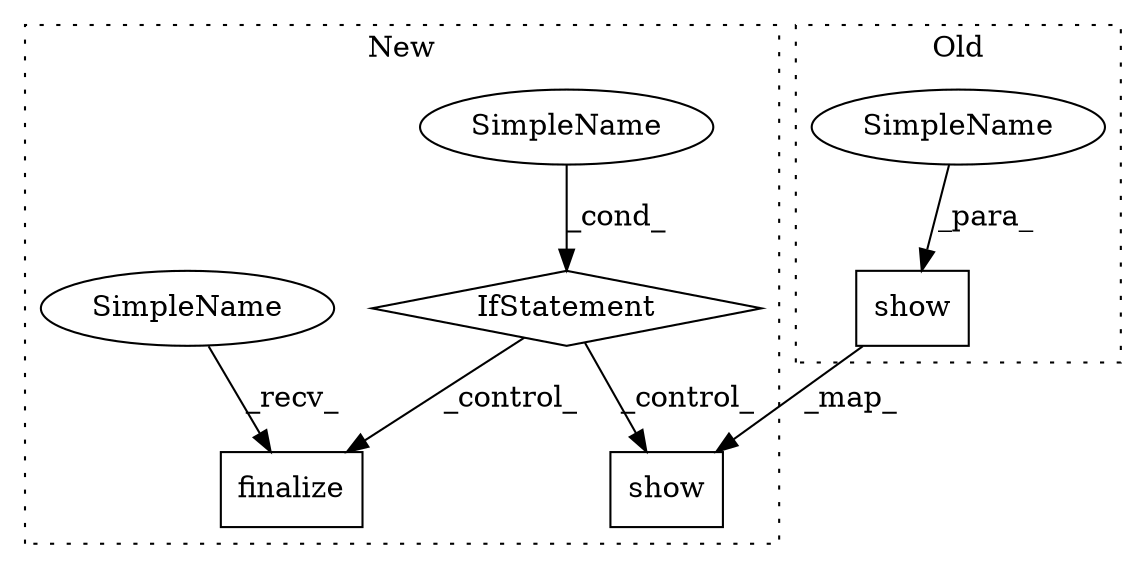 digraph G {
subgraph cluster0 {
1 [label="show" a="32" s="1627,1632" l="5,-16" shape="box"];
6 [label="SimpleName" a="42" s="1632" l="0" shape="ellipse"];
label = "Old";
style="dotted";
}
subgraph cluster1 {
2 [label="show" a="32" s="1645" l="-11" shape="box"];
3 [label="IfStatement" a="25" s="1616,1620" l="4,6" shape="diamond"];
4 [label="SimpleName" a="42" s="1620" l="0" shape="ellipse"];
5 [label="finalize" a="32" s="1684" l="-11" shape="box"];
7 [label="SimpleName" a="42" s="1673" l="0" shape="ellipse"];
label = "New";
style="dotted";
}
1 -> 2 [label="_map_"];
3 -> 2 [label="_control_"];
3 -> 5 [label="_control_"];
4 -> 3 [label="_cond_"];
6 -> 1 [label="_para_"];
7 -> 5 [label="_recv_"];
}